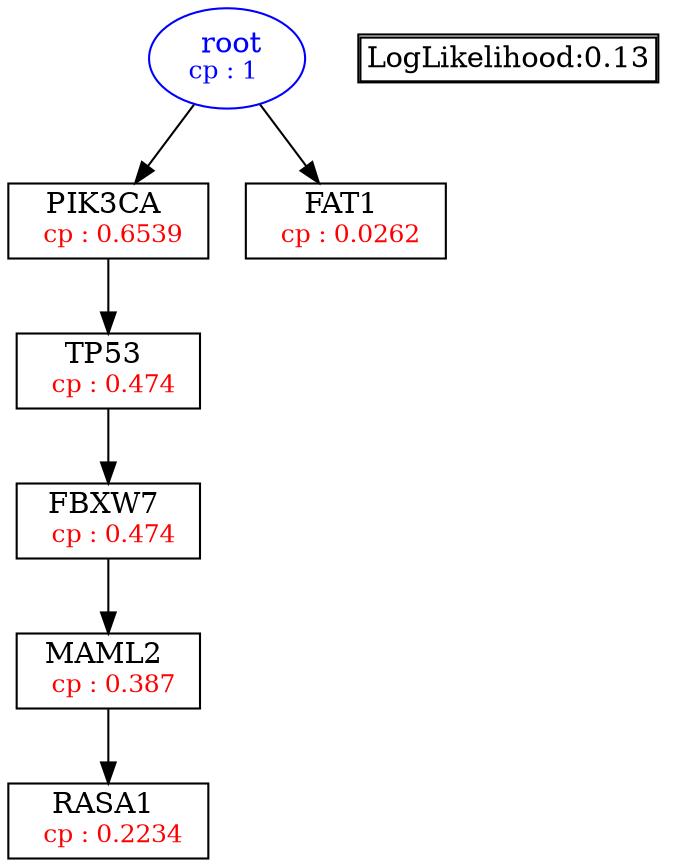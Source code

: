digraph tree {
    "root" [label=<<font color='Blue'> root</font><br/><font color='Blue' POINT-SIZE='12'>cp : 1 </font>>, shape=oval, color=Blue];
    "S3" [label =<PIK3CA <br/> <font color='Red' POINT-SIZE='12'> cp : 0.6539 </font>>, shape=box];
    "S1" [label =<TP53 <br/> <font color='Red' POINT-SIZE='12'> cp : 0.474 </font>>, shape=box];
    "S2" [label =<FBXW7 <br/> <font color='Red' POINT-SIZE='12'> cp : 0.474 </font>>, shape=box];
    "S4" [label =<MAML2 <br/> <font color='Red' POINT-SIZE='12'> cp : 0.387 </font>>, shape=box];
    "S5" [label =<RASA1 <br/> <font color='Red' POINT-SIZE='12'> cp : 0.2234 </font>>, shape=box];
    "S6" [label =<FAT1 <br/> <font color='Red' POINT-SIZE='12'> cp : 0.0262 </font>>, shape=box];
    "root" -> "S3";
    "root" -> "S6";
    "S3" -> "S1";
    "S1" -> "S2";
    "S2" -> "S4";
    "S4" -> "S5";

    node[shape=plaintext]
    fontsize="10"
    struct1 [label=
    <<TABLE BORDER="1" CELLBORDER="1" CELLSPACING="0" >
    <TR><TD ALIGN="LEFT">LogLikelihood:0.13</TD></TR>
    </TABLE>>];

}
